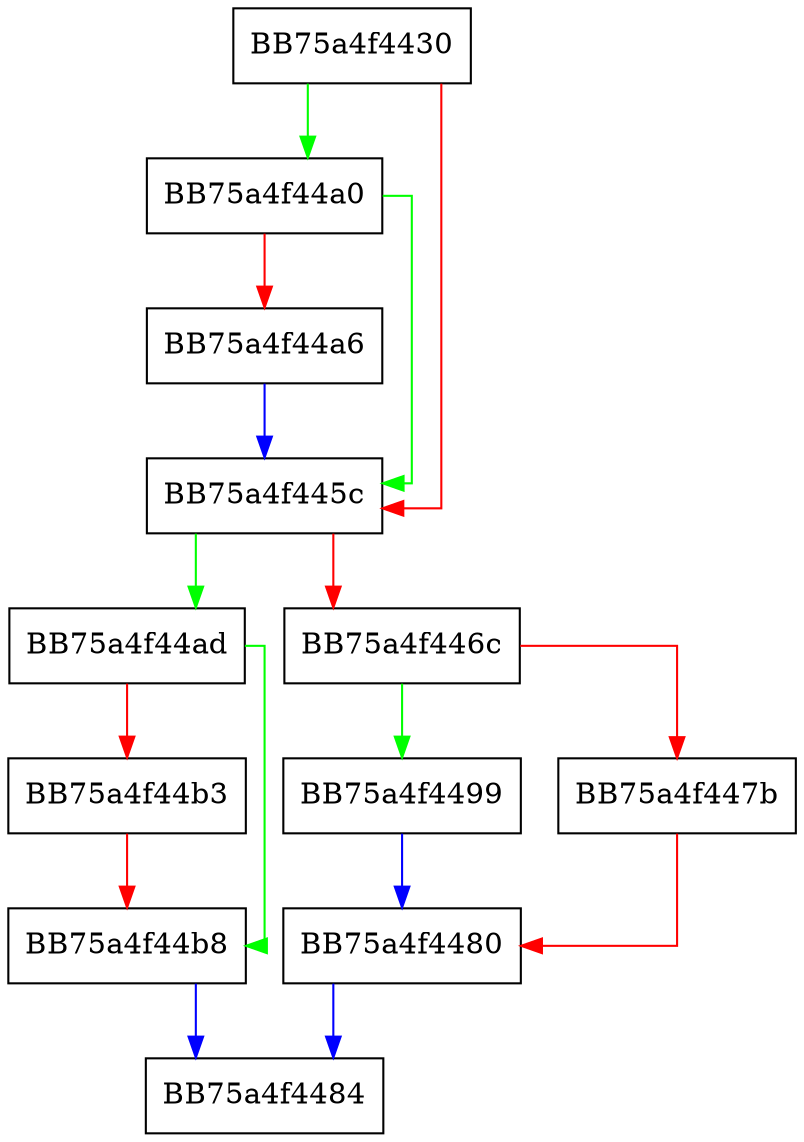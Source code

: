 digraph ScanFile {
  node [shape="box"];
  graph [splines=ortho];
  BB75a4f4430 -> BB75a4f44a0 [color="green"];
  BB75a4f4430 -> BB75a4f445c [color="red"];
  BB75a4f445c -> BB75a4f44ad [color="green"];
  BB75a4f445c -> BB75a4f446c [color="red"];
  BB75a4f446c -> BB75a4f4499 [color="green"];
  BB75a4f446c -> BB75a4f447b [color="red"];
  BB75a4f447b -> BB75a4f4480 [color="red"];
  BB75a4f4480 -> BB75a4f4484 [color="blue"];
  BB75a4f4499 -> BB75a4f4480 [color="blue"];
  BB75a4f44a0 -> BB75a4f445c [color="green"];
  BB75a4f44a0 -> BB75a4f44a6 [color="red"];
  BB75a4f44a6 -> BB75a4f445c [color="blue"];
  BB75a4f44ad -> BB75a4f44b8 [color="green"];
  BB75a4f44ad -> BB75a4f44b3 [color="red"];
  BB75a4f44b3 -> BB75a4f44b8 [color="red"];
  BB75a4f44b8 -> BB75a4f4484 [color="blue"];
}